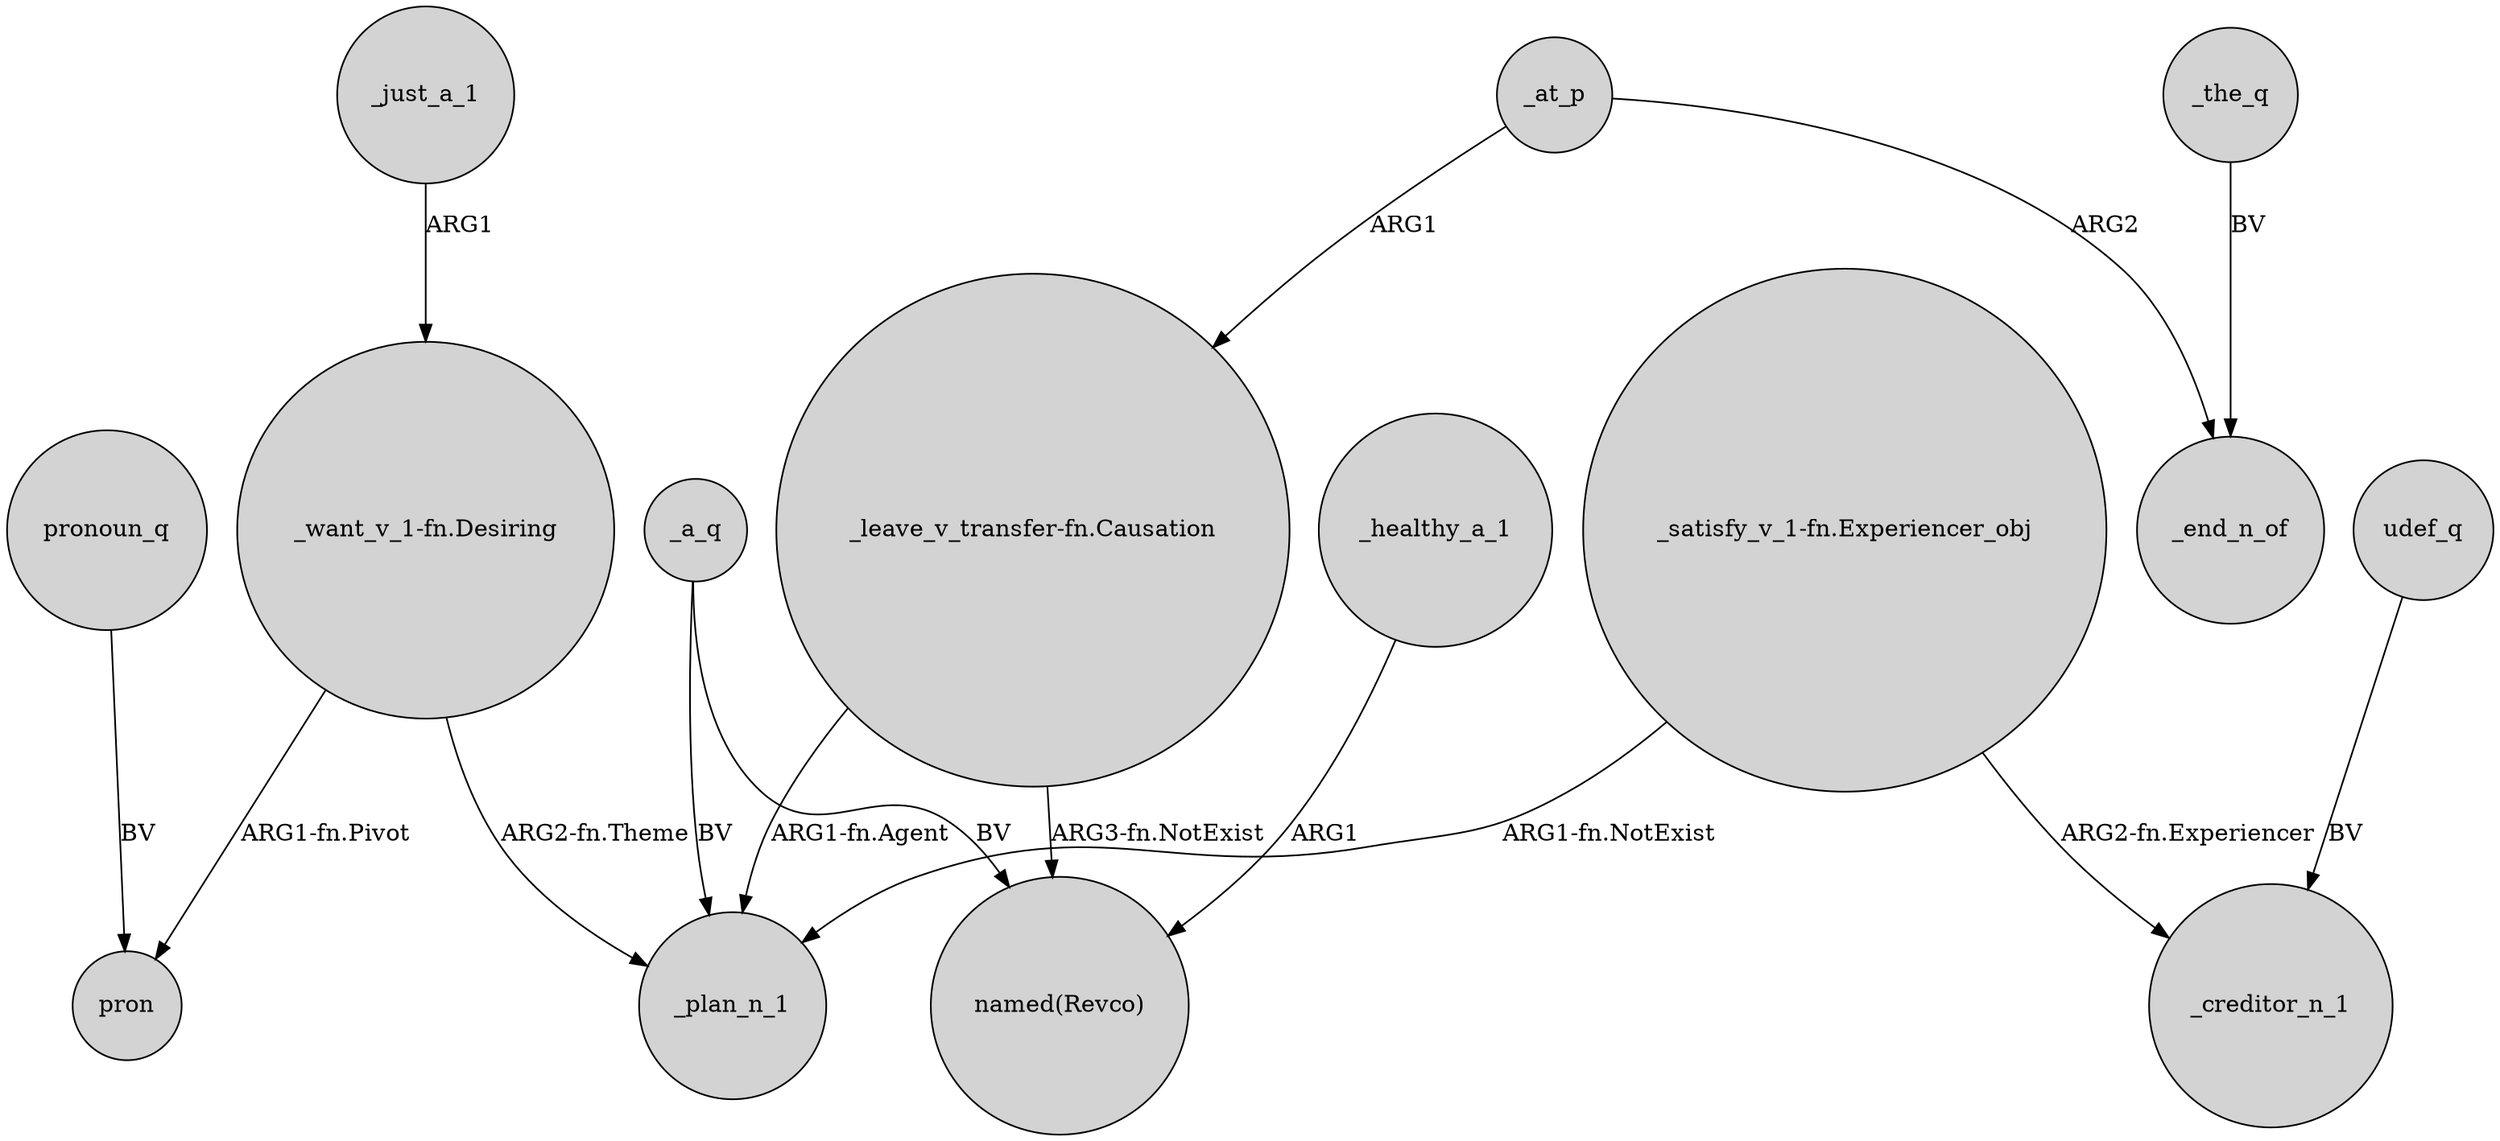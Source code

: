 digraph {
	node [shape=circle style=filled]
	"_want_v_1-fn.Desiring" -> pron [label="ARG1-fn.Pivot"]
	udef_q -> _creditor_n_1 [label=BV]
	_a_q -> "named(Revco)" [label=BV]
	"_want_v_1-fn.Desiring" -> _plan_n_1 [label="ARG2-fn.Theme"]
	"_leave_v_transfer-fn.Causation" -> _plan_n_1 [label="ARG1-fn.Agent"]
	"_satisfy_v_1-fn.Experiencer_obj" -> _creditor_n_1 [label="ARG2-fn.Experiencer"]
	"_leave_v_transfer-fn.Causation" -> "named(Revco)" [label="ARG3-fn.NotExist"]
	_at_p -> _end_n_of [label=ARG2]
	_at_p -> "_leave_v_transfer-fn.Causation" [label=ARG1]
	_healthy_a_1 -> "named(Revco)" [label=ARG1]
	_the_q -> _end_n_of [label=BV]
	_just_a_1 -> "_want_v_1-fn.Desiring" [label=ARG1]
	_a_q -> _plan_n_1 [label=BV]
	"_satisfy_v_1-fn.Experiencer_obj" -> _plan_n_1 [label="ARG1-fn.NotExist"]
	pronoun_q -> pron [label=BV]
}
